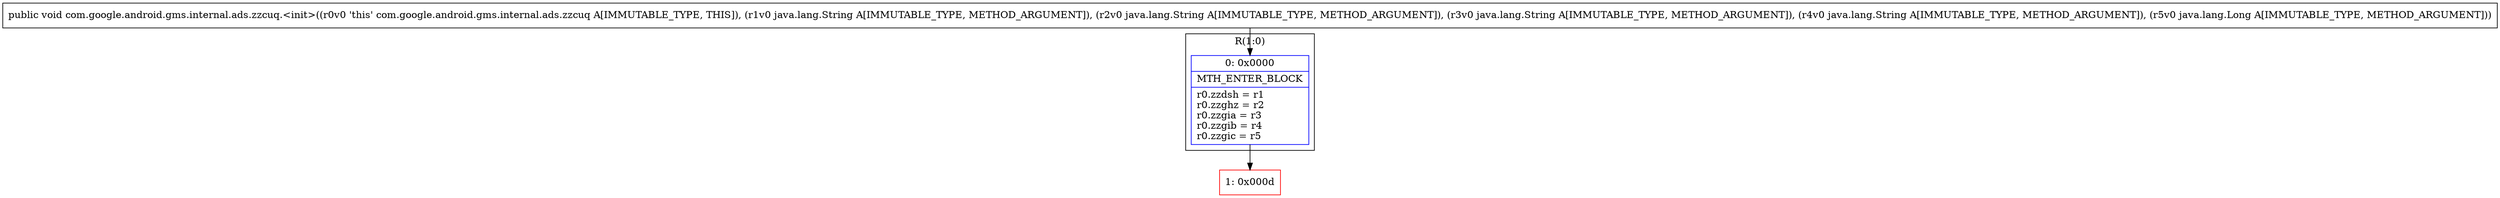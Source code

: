 digraph "CFG forcom.google.android.gms.internal.ads.zzcuq.\<init\>(Ljava\/lang\/String;Ljava\/lang\/String;Ljava\/lang\/String;Ljava\/lang\/String;Ljava\/lang\/Long;)V" {
subgraph cluster_Region_1823957184 {
label = "R(1:0)";
node [shape=record,color=blue];
Node_0 [shape=record,label="{0\:\ 0x0000|MTH_ENTER_BLOCK\l|r0.zzdsh = r1\lr0.zzghz = r2\lr0.zzgia = r3\lr0.zzgib = r4\lr0.zzgic = r5\l}"];
}
Node_1 [shape=record,color=red,label="{1\:\ 0x000d}"];
MethodNode[shape=record,label="{public void com.google.android.gms.internal.ads.zzcuq.\<init\>((r0v0 'this' com.google.android.gms.internal.ads.zzcuq A[IMMUTABLE_TYPE, THIS]), (r1v0 java.lang.String A[IMMUTABLE_TYPE, METHOD_ARGUMENT]), (r2v0 java.lang.String A[IMMUTABLE_TYPE, METHOD_ARGUMENT]), (r3v0 java.lang.String A[IMMUTABLE_TYPE, METHOD_ARGUMENT]), (r4v0 java.lang.String A[IMMUTABLE_TYPE, METHOD_ARGUMENT]), (r5v0 java.lang.Long A[IMMUTABLE_TYPE, METHOD_ARGUMENT])) }"];
MethodNode -> Node_0;
Node_0 -> Node_1;
}

